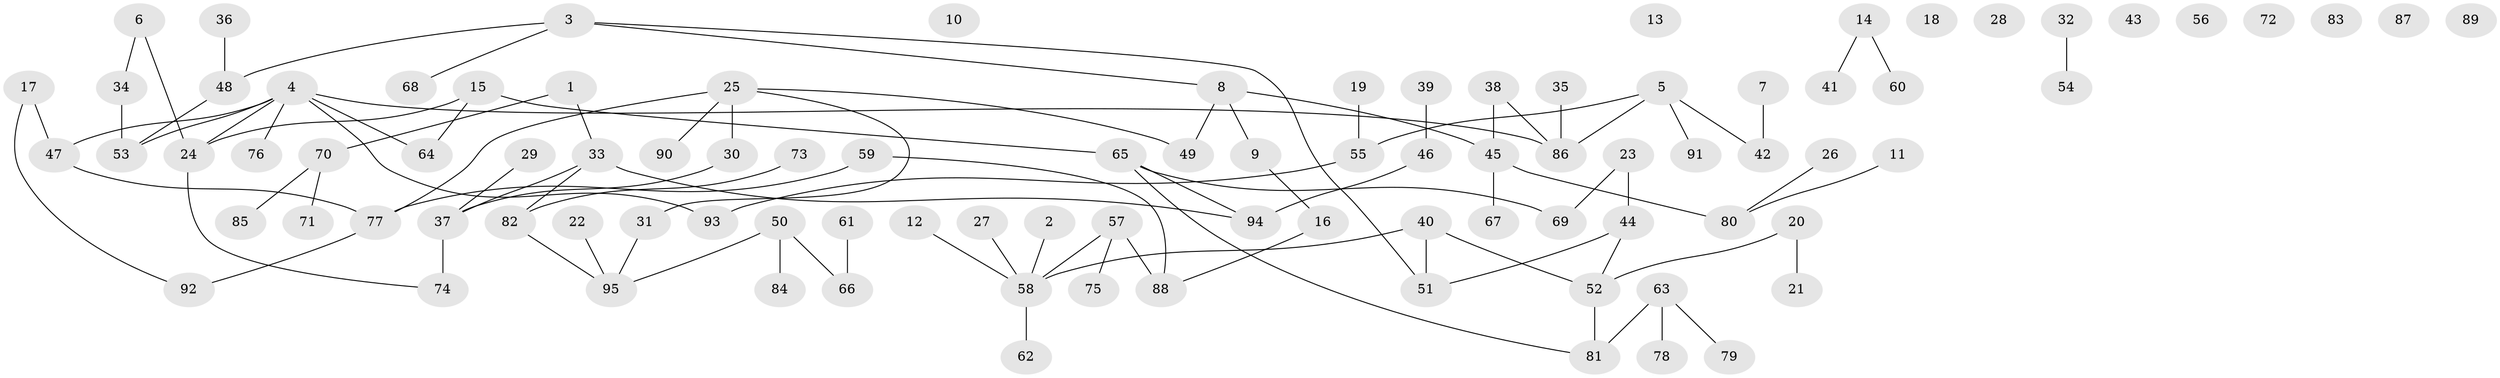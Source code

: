 // coarse degree distribution, {4: 0.07692307692307693, 5: 0.15384615384615385, 2: 0.38461538461538464, 3: 0.15384615384615385, 7: 0.038461538461538464, 1: 0.19230769230769232}
// Generated by graph-tools (version 1.1) at 2025/48/03/04/25 22:48:05]
// undirected, 95 vertices, 96 edges
graph export_dot {
  node [color=gray90,style=filled];
  1;
  2;
  3;
  4;
  5;
  6;
  7;
  8;
  9;
  10;
  11;
  12;
  13;
  14;
  15;
  16;
  17;
  18;
  19;
  20;
  21;
  22;
  23;
  24;
  25;
  26;
  27;
  28;
  29;
  30;
  31;
  32;
  33;
  34;
  35;
  36;
  37;
  38;
  39;
  40;
  41;
  42;
  43;
  44;
  45;
  46;
  47;
  48;
  49;
  50;
  51;
  52;
  53;
  54;
  55;
  56;
  57;
  58;
  59;
  60;
  61;
  62;
  63;
  64;
  65;
  66;
  67;
  68;
  69;
  70;
  71;
  72;
  73;
  74;
  75;
  76;
  77;
  78;
  79;
  80;
  81;
  82;
  83;
  84;
  85;
  86;
  87;
  88;
  89;
  90;
  91;
  92;
  93;
  94;
  95;
  1 -- 33;
  1 -- 70;
  2 -- 58;
  3 -- 8;
  3 -- 48;
  3 -- 51;
  3 -- 68;
  4 -- 24;
  4 -- 47;
  4 -- 53;
  4 -- 64;
  4 -- 76;
  4 -- 86;
  4 -- 93;
  5 -- 42;
  5 -- 55;
  5 -- 86;
  5 -- 91;
  6 -- 24;
  6 -- 34;
  7 -- 42;
  8 -- 9;
  8 -- 45;
  8 -- 49;
  9 -- 16;
  11 -- 80;
  12 -- 58;
  14 -- 41;
  14 -- 60;
  15 -- 24;
  15 -- 64;
  15 -- 65;
  16 -- 88;
  17 -- 47;
  17 -- 92;
  19 -- 55;
  20 -- 21;
  20 -- 52;
  22 -- 95;
  23 -- 44;
  23 -- 69;
  24 -- 74;
  25 -- 30;
  25 -- 31;
  25 -- 49;
  25 -- 77;
  25 -- 90;
  26 -- 80;
  27 -- 58;
  29 -- 37;
  30 -- 37;
  31 -- 95;
  32 -- 54;
  33 -- 37;
  33 -- 82;
  33 -- 94;
  34 -- 53;
  35 -- 86;
  36 -- 48;
  37 -- 74;
  38 -- 45;
  38 -- 86;
  39 -- 46;
  40 -- 51;
  40 -- 52;
  40 -- 58;
  44 -- 51;
  44 -- 52;
  45 -- 67;
  45 -- 80;
  46 -- 94;
  47 -- 77;
  48 -- 53;
  50 -- 66;
  50 -- 84;
  50 -- 95;
  52 -- 81;
  55 -- 93;
  57 -- 58;
  57 -- 75;
  57 -- 88;
  58 -- 62;
  59 -- 77;
  59 -- 88;
  61 -- 66;
  63 -- 78;
  63 -- 79;
  63 -- 81;
  65 -- 69;
  65 -- 81;
  65 -- 94;
  70 -- 71;
  70 -- 85;
  73 -- 82;
  77 -- 92;
  82 -- 95;
}
